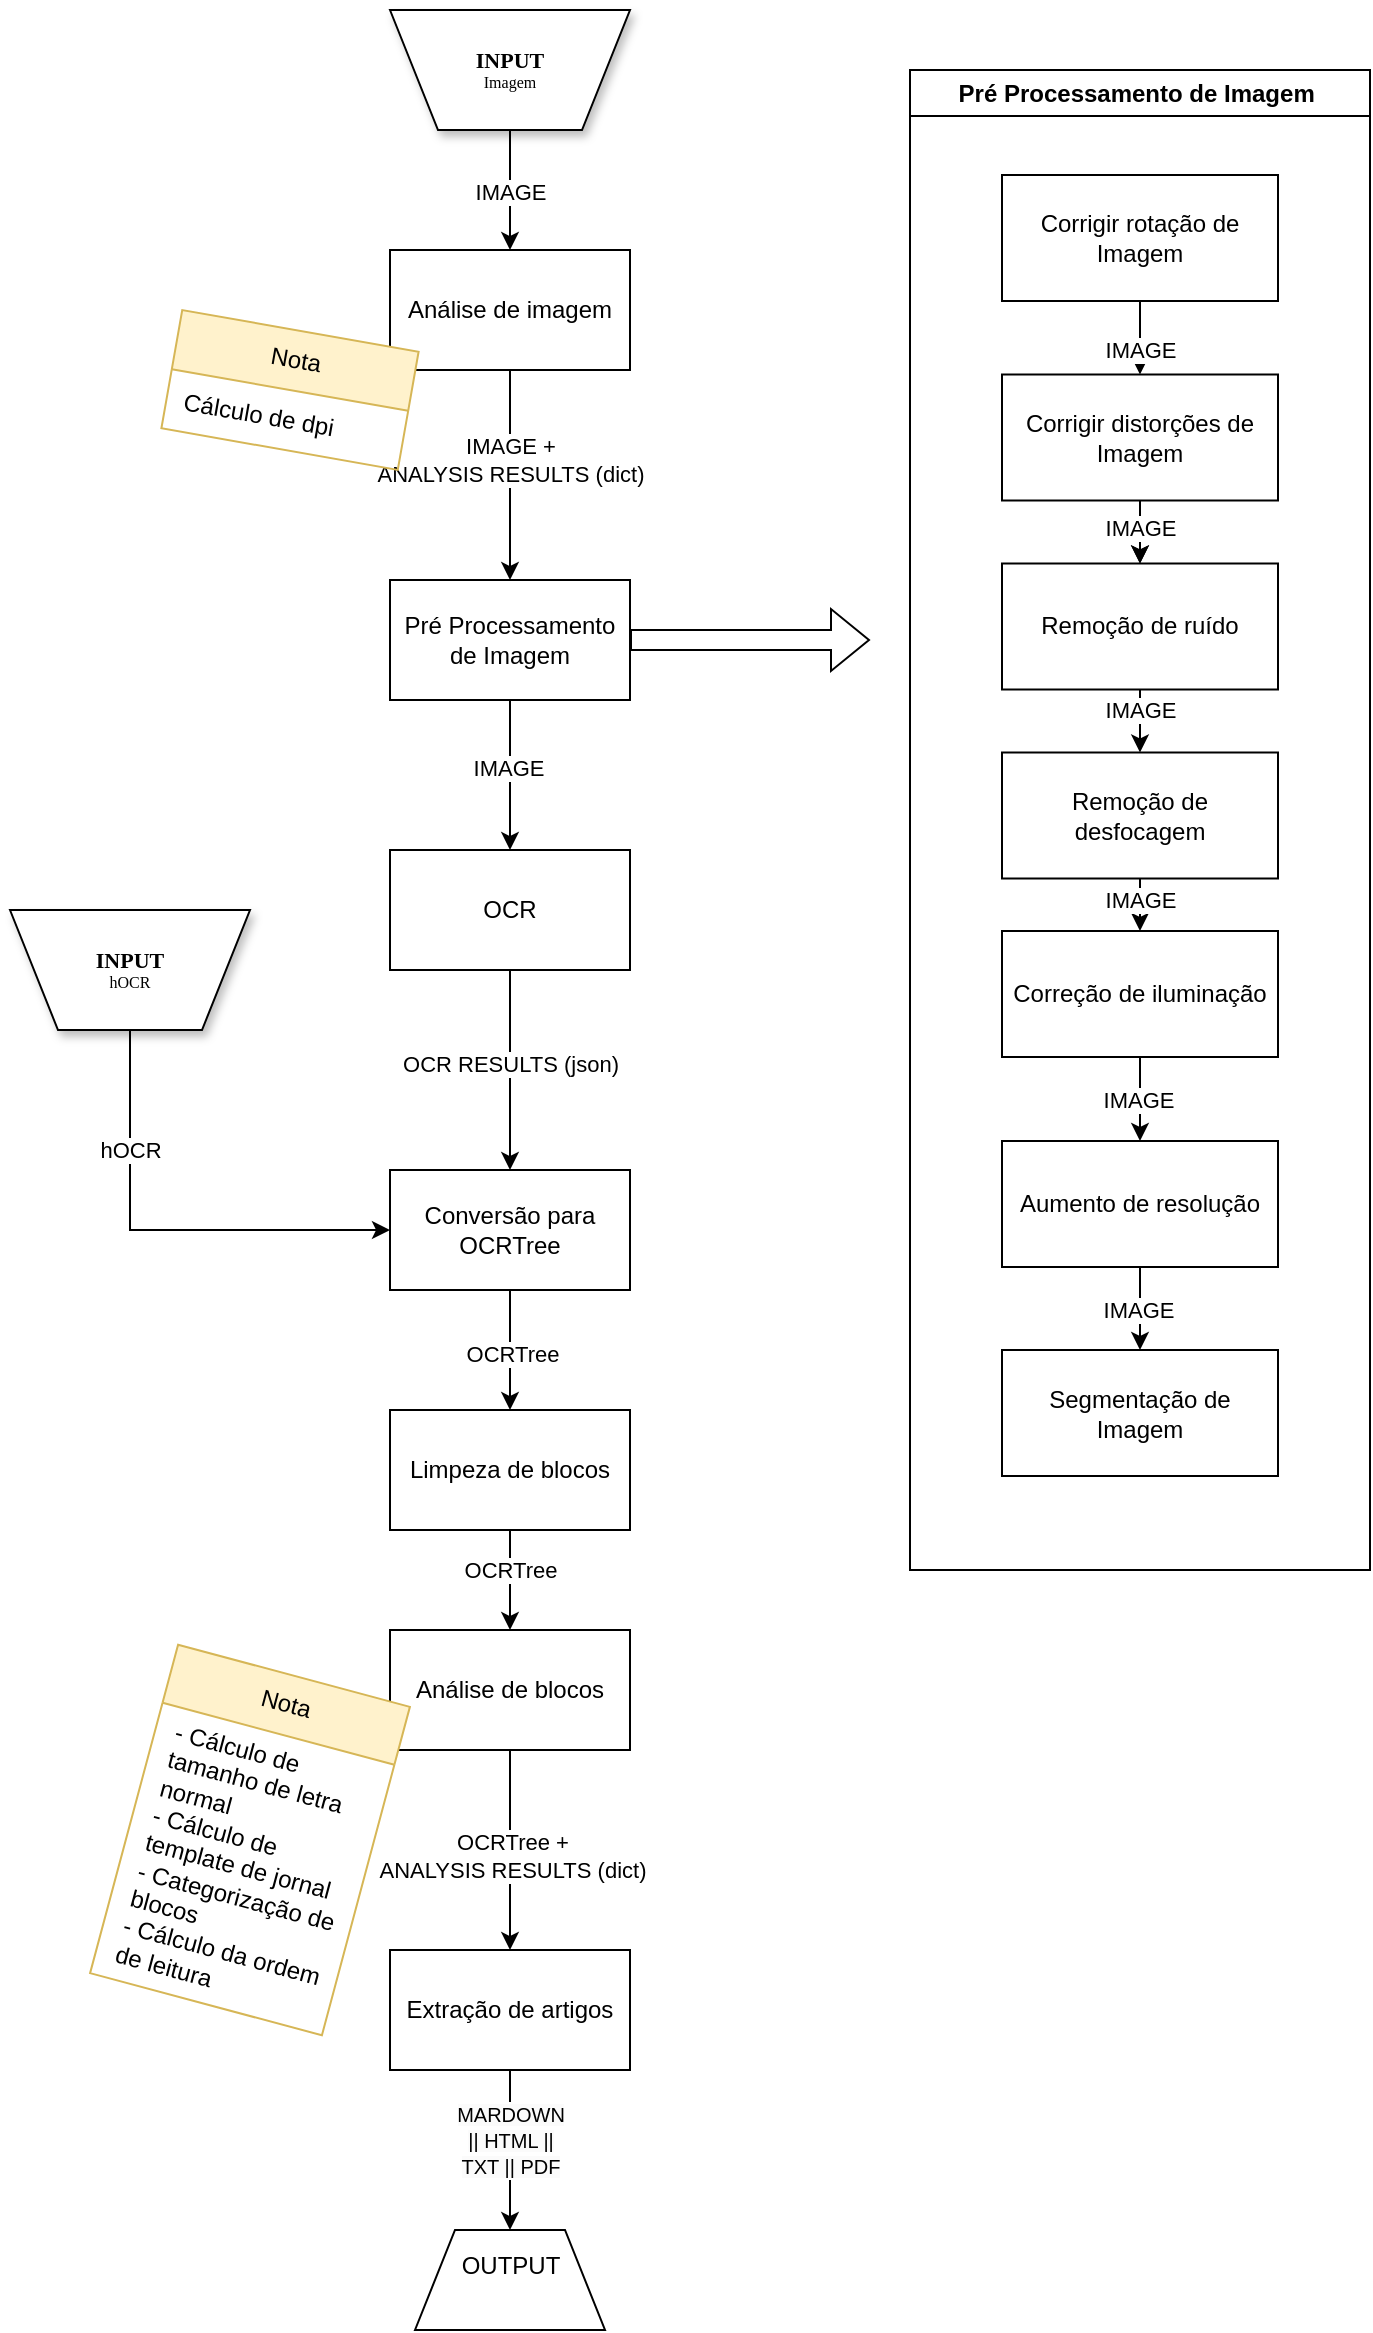 <mxfile version="24.0.4" type="device">
  <diagram name="Page-1" id="edf60f1a-56cd-e834-aa8a-f176f3a09ee4">
    <mxGraphModel dx="1430" dy="831" grid="1" gridSize="10" guides="1" tooltips="1" connect="1" arrows="1" fold="1" page="1" pageScale="1" pageWidth="1100" pageHeight="850" background="none" math="0" shadow="0">
      <root>
        <mxCell id="0" />
        <mxCell id="1" parent="0" />
        <mxCell id="BPykhyKWrWKBnjgojFdi-4" value="" style="edgeStyle=orthogonalEdgeStyle;rounded=0;orthogonalLoop=1;jettySize=auto;html=1;" edge="1" parent="1" source="60e70716793133e9-2" target="BPykhyKWrWKBnjgojFdi-2">
          <mxGeometry relative="1" as="geometry" />
        </mxCell>
        <mxCell id="BPykhyKWrWKBnjgojFdi-5" value="IMAGE" style="edgeLabel;html=1;align=center;verticalAlign=middle;resizable=0;points=[];" vertex="1" connectable="0" parent="BPykhyKWrWKBnjgojFdi-4">
          <mxGeometry x="0.009" y="-2" relative="1" as="geometry">
            <mxPoint x="2" as="offset" />
          </mxGeometry>
        </mxCell>
        <mxCell id="60e70716793133e9-2" value="&lt;b&gt;&lt;font style=&quot;font-size: 11px;&quot;&gt;INPUT&lt;/font&gt;&lt;/b&gt;&lt;div&gt;Imagem&lt;/div&gt;" style="shape=trapezoid;whiteSpace=wrap;html=1;rounded=0;shadow=1;labelBackgroundColor=none;strokeWidth=1;fontFamily=Verdana;fontSize=8;align=center;flipV=1;" parent="1" vertex="1">
          <mxGeometry x="220" y="110" width="120" height="60" as="geometry" />
        </mxCell>
        <mxCell id="BPykhyKWrWKBnjgojFdi-9" style="edgeStyle=orthogonalEdgeStyle;rounded=0;orthogonalLoop=1;jettySize=auto;html=1;" edge="1" parent="1" source="BPykhyKWrWKBnjgojFdi-1" target="BPykhyKWrWKBnjgojFdi-8">
          <mxGeometry relative="1" as="geometry" />
        </mxCell>
        <mxCell id="BPykhyKWrWKBnjgojFdi-10" value="IMAGE" style="edgeLabel;html=1;align=center;verticalAlign=middle;resizable=0;points=[];" vertex="1" connectable="0" parent="BPykhyKWrWKBnjgojFdi-9">
          <mxGeometry x="-0.111" y="-1" relative="1" as="geometry">
            <mxPoint as="offset" />
          </mxGeometry>
        </mxCell>
        <mxCell id="BPykhyKWrWKBnjgojFdi-1" value="Pré Processamento de Imagem" style="rounded=0;whiteSpace=wrap;html=1;" vertex="1" parent="1">
          <mxGeometry x="220" y="395" width="120" height="60" as="geometry" />
        </mxCell>
        <mxCell id="BPykhyKWrWKBnjgojFdi-6" style="edgeStyle=orthogonalEdgeStyle;rounded=0;orthogonalLoop=1;jettySize=auto;html=1;" edge="1" parent="1" source="BPykhyKWrWKBnjgojFdi-2" target="BPykhyKWrWKBnjgojFdi-1">
          <mxGeometry relative="1" as="geometry" />
        </mxCell>
        <mxCell id="BPykhyKWrWKBnjgojFdi-7" value="IMAGE +&lt;div&gt;ANALYSIS RESULTS (dict)&lt;/div&gt;" style="edgeLabel;html=1;align=center;verticalAlign=middle;resizable=0;points=[];" vertex="1" connectable="0" parent="BPykhyKWrWKBnjgojFdi-6">
          <mxGeometry x="-0.152" relative="1" as="geometry">
            <mxPoint as="offset" />
          </mxGeometry>
        </mxCell>
        <mxCell id="BPykhyKWrWKBnjgojFdi-2" value="Análise de imagem" style="rounded=0;whiteSpace=wrap;html=1;" vertex="1" parent="1">
          <mxGeometry x="220" y="230" width="120" height="60" as="geometry" />
        </mxCell>
        <mxCell id="BPykhyKWrWKBnjgojFdi-13" value="" style="edgeStyle=orthogonalEdgeStyle;rounded=0;orthogonalLoop=1;jettySize=auto;html=1;" edge="1" parent="1" source="BPykhyKWrWKBnjgojFdi-8" target="BPykhyKWrWKBnjgojFdi-12">
          <mxGeometry relative="1" as="geometry" />
        </mxCell>
        <mxCell id="BPykhyKWrWKBnjgojFdi-14" value="OCR RESULTS (json)" style="edgeLabel;html=1;align=center;verticalAlign=middle;resizable=0;points=[];" vertex="1" connectable="0" parent="BPykhyKWrWKBnjgojFdi-13">
          <mxGeometry x="-0.056" relative="1" as="geometry">
            <mxPoint as="offset" />
          </mxGeometry>
        </mxCell>
        <mxCell id="BPykhyKWrWKBnjgojFdi-8" value="OCR" style="rounded=0;whiteSpace=wrap;html=1;" vertex="1" parent="1">
          <mxGeometry x="220" y="530" width="120" height="60" as="geometry" />
        </mxCell>
        <mxCell id="BPykhyKWrWKBnjgojFdi-15" style="edgeStyle=orthogonalEdgeStyle;rounded=0;orthogonalLoop=1;jettySize=auto;html=1;entryX=0;entryY=0.5;entryDx=0;entryDy=0;" edge="1" parent="1" source="BPykhyKWrWKBnjgojFdi-11" target="BPykhyKWrWKBnjgojFdi-12">
          <mxGeometry relative="1" as="geometry">
            <Array as="points">
              <mxPoint x="90" y="720" />
            </Array>
          </mxGeometry>
        </mxCell>
        <mxCell id="BPykhyKWrWKBnjgojFdi-16" value="hOCR" style="edgeLabel;html=1;align=center;verticalAlign=middle;resizable=0;points=[];" vertex="1" connectable="0" parent="BPykhyKWrWKBnjgojFdi-15">
          <mxGeometry x="-0.117" y="-2" relative="1" as="geometry">
            <mxPoint x="-2" y="-42" as="offset" />
          </mxGeometry>
        </mxCell>
        <mxCell id="BPykhyKWrWKBnjgojFdi-11" value="&lt;b&gt;&lt;font style=&quot;font-size: 11px;&quot;&gt;INPUT&lt;/font&gt;&lt;/b&gt;&lt;div&gt;hOCR&lt;/div&gt;" style="shape=trapezoid;whiteSpace=wrap;html=1;rounded=0;shadow=1;labelBackgroundColor=none;strokeWidth=1;fontFamily=Verdana;fontSize=8;align=center;flipV=1;" vertex="1" parent="1">
          <mxGeometry x="30" y="560" width="120" height="60" as="geometry" />
        </mxCell>
        <mxCell id="BPykhyKWrWKBnjgojFdi-46" style="edgeStyle=orthogonalEdgeStyle;rounded=0;orthogonalLoop=1;jettySize=auto;html=1;" edge="1" parent="1" source="BPykhyKWrWKBnjgojFdi-12" target="BPykhyKWrWKBnjgojFdi-45">
          <mxGeometry relative="1" as="geometry" />
        </mxCell>
        <mxCell id="BPykhyKWrWKBnjgojFdi-47" value="OCRTree" style="edgeLabel;html=1;align=center;verticalAlign=middle;resizable=0;points=[];" vertex="1" connectable="0" parent="BPykhyKWrWKBnjgojFdi-46">
          <mxGeometry x="0.053" y="1" relative="1" as="geometry">
            <mxPoint as="offset" />
          </mxGeometry>
        </mxCell>
        <mxCell id="BPykhyKWrWKBnjgojFdi-12" value="Conversão para OCRTree" style="rounded=0;whiteSpace=wrap;html=1;" vertex="1" parent="1">
          <mxGeometry x="220" y="690" width="120" height="60" as="geometry" />
        </mxCell>
        <mxCell id="BPykhyKWrWKBnjgojFdi-19" value="" style="shape=flexArrow;endArrow=classic;html=1;rounded=0;exitX=1;exitY=0.5;exitDx=0;exitDy=0;" edge="1" parent="1" source="BPykhyKWrWKBnjgojFdi-1">
          <mxGeometry width="50" height="50" relative="1" as="geometry">
            <mxPoint x="400" y="480" as="sourcePoint" />
            <mxPoint x="460" y="425" as="targetPoint" />
          </mxGeometry>
        </mxCell>
        <mxCell id="BPykhyKWrWKBnjgojFdi-34" value="Nota" style="swimlane;fontStyle=0;childLayout=stackLayout;horizontal=1;startSize=30;horizontalStack=0;resizeParent=1;resizeParentMax=0;resizeLast=0;collapsible=1;marginBottom=0;whiteSpace=wrap;html=1;fillColor=#fff2cc;strokeColor=#d6b656;labelBackgroundColor=none;rotation=10;" vertex="1" parent="1">
          <mxGeometry x="110" y="270" width="120" height="60" as="geometry" />
        </mxCell>
        <mxCell id="BPykhyKWrWKBnjgojFdi-35" value="Cálculo de dpi" style="text;strokeColor=none;fillColor=none;align=left;verticalAlign=middle;spacingLeft=4;spacingRight=4;overflow=hidden;points=[[0,0.5],[1,0.5]];portConstraint=eastwest;rotatable=0;whiteSpace=wrap;html=1;rotation=10;" vertex="1" parent="BPykhyKWrWKBnjgojFdi-34">
          <mxGeometry y="30" width="120" height="30" as="geometry" />
        </mxCell>
        <mxCell id="BPykhyKWrWKBnjgojFdi-44" value="" style="group" vertex="1" connectable="0" parent="1">
          <mxGeometry x="480" y="140" width="230" height="750" as="geometry" />
        </mxCell>
        <mxCell id="BPykhyKWrWKBnjgojFdi-24" value="" style="edgeStyle=orthogonalEdgeStyle;rounded=0;orthogonalLoop=1;jettySize=auto;html=1;entryX=0.5;entryY=0;entryDx=0;entryDy=0;movable=1;resizable=1;rotatable=1;deletable=1;editable=1;locked=0;connectable=1;" edge="1" parent="BPykhyKWrWKBnjgojFdi-44" source="BPykhyKWrWKBnjgojFdi-20" target="BPykhyKWrWKBnjgojFdi-21">
          <mxGeometry relative="1" as="geometry" />
        </mxCell>
        <mxCell id="BPykhyKWrWKBnjgojFdi-27" value="IMAGE" style="edgeLabel;html=1;align=center;verticalAlign=middle;resizable=1;points=[];movable=1;rotatable=1;deletable=1;editable=1;locked=0;connectable=1;" vertex="1" connectable="0" parent="BPykhyKWrWKBnjgojFdi-24">
          <mxGeometry x="0.422" relative="1" as="geometry">
            <mxPoint as="offset" />
          </mxGeometry>
        </mxCell>
        <mxCell id="BPykhyKWrWKBnjgojFdi-25" style="edgeStyle=orthogonalEdgeStyle;rounded=0;orthogonalLoop=1;jettySize=auto;html=1;entryX=0.5;entryY=0;entryDx=0;entryDy=0;movable=1;resizable=1;rotatable=1;deletable=1;editable=1;locked=0;connectable=1;" edge="1" parent="BPykhyKWrWKBnjgojFdi-44" source="BPykhyKWrWKBnjgojFdi-21" target="BPykhyKWrWKBnjgojFdi-22">
          <mxGeometry relative="1" as="geometry" />
        </mxCell>
        <mxCell id="BPykhyKWrWKBnjgojFdi-28" value="" style="edgeStyle=orthogonalEdgeStyle;rounded=0;orthogonalLoop=1;jettySize=auto;html=1;movable=1;resizable=1;rotatable=1;deletable=1;editable=1;locked=0;connectable=1;" edge="1" parent="BPykhyKWrWKBnjgojFdi-44" source="BPykhyKWrWKBnjgojFdi-21" target="BPykhyKWrWKBnjgojFdi-22">
          <mxGeometry relative="1" as="geometry" />
        </mxCell>
        <mxCell id="BPykhyKWrWKBnjgojFdi-29" value="IMAGE" style="edgeLabel;html=1;align=center;verticalAlign=middle;resizable=1;points=[];movable=1;rotatable=1;deletable=1;editable=1;locked=0;connectable=1;" vertex="1" connectable="0" parent="BPykhyKWrWKBnjgojFdi-28">
          <mxGeometry x="0.107" relative="1" as="geometry">
            <mxPoint as="offset" />
          </mxGeometry>
        </mxCell>
        <mxCell id="BPykhyKWrWKBnjgojFdi-21" value="Corrigir distorções de Imagem" style="rounded=0;whiteSpace=wrap;html=1;movable=1;resizable=1;rotatable=1;deletable=1;editable=1;locked=0;connectable=1;" vertex="1" parent="BPykhyKWrWKBnjgojFdi-44">
          <mxGeometry x="46" y="152.25" width="138" height="63" as="geometry" />
        </mxCell>
        <mxCell id="BPykhyKWrWKBnjgojFdi-26" style="edgeStyle=orthogonalEdgeStyle;rounded=0;orthogonalLoop=1;jettySize=auto;html=1;entryX=0.5;entryY=0;entryDx=0;entryDy=0;movable=1;resizable=1;rotatable=1;deletable=1;editable=1;locked=0;connectable=1;" edge="1" parent="BPykhyKWrWKBnjgojFdi-44" source="BPykhyKWrWKBnjgojFdi-22" target="BPykhyKWrWKBnjgojFdi-23">
          <mxGeometry relative="1" as="geometry" />
        </mxCell>
        <mxCell id="BPykhyKWrWKBnjgojFdi-30" value="IMAGE" style="edgeLabel;html=1;align=center;verticalAlign=middle;resizable=1;points=[];movable=1;rotatable=1;deletable=1;editable=1;locked=0;connectable=1;" vertex="1" connectable="0" parent="BPykhyKWrWKBnjgojFdi-26">
          <mxGeometry x="-0.711" y="-1" relative="1" as="geometry">
            <mxPoint x="1" y="3" as="offset" />
          </mxGeometry>
        </mxCell>
        <mxCell id="BPykhyKWrWKBnjgojFdi-22" value="Remoção de ruído" style="rounded=0;whiteSpace=wrap;html=1;movable=1;resizable=1;rotatable=1;deletable=1;editable=1;locked=0;connectable=1;" vertex="1" parent="BPykhyKWrWKBnjgojFdi-44">
          <mxGeometry x="46" y="246.75" width="138" height="63" as="geometry" />
        </mxCell>
        <mxCell id="BPykhyKWrWKBnjgojFdi-39" style="edgeStyle=orthogonalEdgeStyle;rounded=0;orthogonalLoop=1;jettySize=auto;html=1;movable=1;resizable=1;rotatable=1;deletable=1;editable=1;locked=0;connectable=1;" edge="1" parent="BPykhyKWrWKBnjgojFdi-44" source="BPykhyKWrWKBnjgojFdi-23" target="BPykhyKWrWKBnjgojFdi-38">
          <mxGeometry relative="1" as="geometry" />
        </mxCell>
        <mxCell id="BPykhyKWrWKBnjgojFdi-40" value="IMAGE" style="edgeLabel;html=1;align=center;verticalAlign=middle;resizable=1;points=[];movable=1;rotatable=1;deletable=1;editable=1;locked=0;connectable=1;" vertex="1" connectable="0" parent="BPykhyKWrWKBnjgojFdi-39">
          <mxGeometry x="0.273" relative="1" as="geometry">
            <mxPoint y="4" as="offset" />
          </mxGeometry>
        </mxCell>
        <mxCell id="BPykhyKWrWKBnjgojFdi-23" value="Remoção de desfocagem" style="rounded=0;whiteSpace=wrap;html=1;movable=1;resizable=1;rotatable=1;deletable=1;editable=1;locked=0;connectable=1;" vertex="1" parent="BPykhyKWrWKBnjgojFdi-44">
          <mxGeometry x="46" y="341.25" width="138" height="63" as="geometry" />
        </mxCell>
        <mxCell id="BPykhyKWrWKBnjgojFdi-33" value="Pré Processamento de Imagem&amp;nbsp;" style="swimlane;whiteSpace=wrap;html=1;movable=1;resizable=1;rotatable=1;deletable=1;editable=1;locked=0;connectable=1;" vertex="1" parent="BPykhyKWrWKBnjgojFdi-44">
          <mxGeometry width="230" height="750" as="geometry" />
        </mxCell>
        <mxCell id="BPykhyKWrWKBnjgojFdi-58" style="edgeStyle=orthogonalEdgeStyle;rounded=0;orthogonalLoop=1;jettySize=auto;html=1;entryX=0.5;entryY=0;entryDx=0;entryDy=0;" edge="1" parent="BPykhyKWrWKBnjgojFdi-33" source="BPykhyKWrWKBnjgojFdi-38" target="BPykhyKWrWKBnjgojFdi-41">
          <mxGeometry relative="1" as="geometry" />
        </mxCell>
        <mxCell id="BPykhyKWrWKBnjgojFdi-59" value="IMAGE" style="edgeLabel;html=1;align=center;verticalAlign=middle;resizable=0;points=[];" vertex="1" connectable="0" parent="BPykhyKWrWKBnjgojFdi-58">
          <mxGeometry x="0.026" y="-1" relative="1" as="geometry">
            <mxPoint as="offset" />
          </mxGeometry>
        </mxCell>
        <mxCell id="BPykhyKWrWKBnjgojFdi-38" value="Correção de iluminação" style="rounded=0;whiteSpace=wrap;html=1;movable=1;resizable=1;rotatable=1;deletable=1;editable=1;locked=0;connectable=1;" vertex="1" parent="BPykhyKWrWKBnjgojFdi-33">
          <mxGeometry x="46" y="430.5" width="138" height="63" as="geometry" />
        </mxCell>
        <mxCell id="BPykhyKWrWKBnjgojFdi-64" style="edgeStyle=orthogonalEdgeStyle;rounded=0;orthogonalLoop=1;jettySize=auto;html=1;" edge="1" parent="BPykhyKWrWKBnjgojFdi-33" source="BPykhyKWrWKBnjgojFdi-41" target="BPykhyKWrWKBnjgojFdi-63">
          <mxGeometry relative="1" as="geometry" />
        </mxCell>
        <mxCell id="BPykhyKWrWKBnjgojFdi-65" value="IMAGE" style="edgeLabel;html=1;align=center;verticalAlign=middle;resizable=0;points=[];" vertex="1" connectable="0" parent="BPykhyKWrWKBnjgojFdi-64">
          <mxGeometry x="0.02" y="-1" relative="1" as="geometry">
            <mxPoint as="offset" />
          </mxGeometry>
        </mxCell>
        <mxCell id="BPykhyKWrWKBnjgojFdi-41" value="Aumento de resolução" style="rounded=0;whiteSpace=wrap;html=1;movable=1;resizable=1;rotatable=1;deletable=1;editable=1;locked=0;connectable=1;" vertex="1" parent="BPykhyKWrWKBnjgojFdi-33">
          <mxGeometry x="46" y="535.5" width="138" height="63" as="geometry" />
        </mxCell>
        <mxCell id="BPykhyKWrWKBnjgojFdi-20" value="Corrigir rotação de Imagem" style="rounded=0;whiteSpace=wrap;html=1;movable=1;resizable=1;rotatable=1;deletable=1;editable=1;locked=0;connectable=1;" vertex="1" parent="BPykhyKWrWKBnjgojFdi-33">
          <mxGeometry x="46" y="52.5" width="138" height="63" as="geometry" />
        </mxCell>
        <mxCell id="BPykhyKWrWKBnjgojFdi-63" value="Segmentação de Imagem" style="rounded=0;whiteSpace=wrap;html=1;movable=1;resizable=1;rotatable=1;deletable=1;editable=1;locked=0;connectable=1;" vertex="1" parent="BPykhyKWrWKBnjgojFdi-33">
          <mxGeometry x="46" y="640" width="138" height="63" as="geometry" />
        </mxCell>
        <mxCell id="BPykhyKWrWKBnjgojFdi-50" style="edgeStyle=orthogonalEdgeStyle;rounded=0;orthogonalLoop=1;jettySize=auto;html=1;" edge="1" parent="1" source="BPykhyKWrWKBnjgojFdi-45" target="BPykhyKWrWKBnjgojFdi-49">
          <mxGeometry relative="1" as="geometry" />
        </mxCell>
        <mxCell id="BPykhyKWrWKBnjgojFdi-51" value="OCRTree" style="edgeLabel;html=1;align=center;verticalAlign=middle;resizable=0;points=[];" vertex="1" connectable="0" parent="BPykhyKWrWKBnjgojFdi-50">
          <mxGeometry x="-0.208" y="-2" relative="1" as="geometry">
            <mxPoint x="2" as="offset" />
          </mxGeometry>
        </mxCell>
        <mxCell id="BPykhyKWrWKBnjgojFdi-45" value="Limpeza de blocos" style="rounded=0;whiteSpace=wrap;html=1;" vertex="1" parent="1">
          <mxGeometry x="220" y="810" width="120" height="60" as="geometry" />
        </mxCell>
        <mxCell id="BPykhyKWrWKBnjgojFdi-48" value="OUTPUT&lt;div&gt;&lt;br&gt;&lt;/div&gt;" style="shape=trapezoid;perimeter=trapezoidPerimeter;whiteSpace=wrap;html=1;fixedSize=1;autosize=1;" vertex="1" parent="1">
          <mxGeometry x="232.5" y="1220" width="95" height="50" as="geometry" />
        </mxCell>
        <mxCell id="BPykhyKWrWKBnjgojFdi-56" style="edgeStyle=orthogonalEdgeStyle;rounded=0;orthogonalLoop=1;jettySize=auto;html=1;" edge="1" parent="1" source="BPykhyKWrWKBnjgojFdi-49" target="BPykhyKWrWKBnjgojFdi-55">
          <mxGeometry relative="1" as="geometry" />
        </mxCell>
        <mxCell id="BPykhyKWrWKBnjgojFdi-57" value="OCRTree +&lt;div&gt;ANALYSIS RESULTS (dict)&lt;/div&gt;" style="edgeLabel;html=1;align=center;verticalAlign=middle;resizable=0;points=[];" vertex="1" connectable="0" parent="BPykhyKWrWKBnjgojFdi-56">
          <mxGeometry x="0.062" y="1" relative="1" as="geometry">
            <mxPoint as="offset" />
          </mxGeometry>
        </mxCell>
        <mxCell id="BPykhyKWrWKBnjgojFdi-49" value="Análise de blocos" style="rounded=0;whiteSpace=wrap;html=1;" vertex="1" parent="1">
          <mxGeometry x="220" y="920" width="120" height="60" as="geometry" />
        </mxCell>
        <mxCell id="BPykhyKWrWKBnjgojFdi-52" value="Nota" style="swimlane;fontStyle=0;childLayout=stackLayout;horizontal=1;startSize=30;horizontalStack=0;resizeParent=1;resizeParentMax=0;resizeLast=0;collapsible=1;marginBottom=0;whiteSpace=wrap;html=1;fillColor=#fff2cc;strokeColor=#d6b656;labelBackgroundColor=none;enumerate=0;comic=0;rotation=15;" vertex="1" parent="1">
          <mxGeometry x="90" y="940" width="120" height="170" as="geometry" />
        </mxCell>
        <mxCell id="BPykhyKWrWKBnjgojFdi-53" value="- Cálculo de tamanho de letra normal&lt;div&gt;- Cálculo de template de jornal&lt;/div&gt;&lt;div&gt;- Categorização de blocos&lt;/div&gt;&lt;div&gt;- Cálculo da ordem de leitura&lt;/div&gt;" style="text;strokeColor=none;fillColor=none;align=left;verticalAlign=middle;spacingLeft=4;spacingRight=4;overflow=hidden;points=[[0,0.5],[1,0.5]];portConstraint=eastwest;rotatable=0;whiteSpace=wrap;html=1;noLabel=0;snapToPoint=0;part=0;rotation=15;" vertex="1" parent="BPykhyKWrWKBnjgojFdi-52">
          <mxGeometry y="30" width="120" height="140" as="geometry" />
        </mxCell>
        <mxCell id="BPykhyKWrWKBnjgojFdi-61" style="edgeStyle=orthogonalEdgeStyle;rounded=0;orthogonalLoop=1;jettySize=auto;html=1;" edge="1" parent="1" source="BPykhyKWrWKBnjgojFdi-55" target="BPykhyKWrWKBnjgojFdi-48">
          <mxGeometry relative="1" as="geometry" />
        </mxCell>
        <mxCell id="BPykhyKWrWKBnjgojFdi-62" value="&lt;span style=&quot;font-size: 10px; text-wrap: wrap; background-color: rgb(251, 251, 251);&quot;&gt;MARDOWN || HTML || TXT || PDF&lt;/span&gt;" style="edgeLabel;html=1;align=center;verticalAlign=middle;resizable=1;points=[];resizeWidth=1;resizeHeight=1;autosize=1;" vertex="1" connectable="0" parent="BPykhyKWrWKBnjgojFdi-61">
          <mxGeometry x="-0.361" width="180" height="30" relative="1" as="geometry">
            <mxPoint x="-90" y="-6" as="offset" />
          </mxGeometry>
        </mxCell>
        <mxCell id="BPykhyKWrWKBnjgojFdi-55" value="Extração de artigos" style="rounded=0;whiteSpace=wrap;html=1;" vertex="1" parent="1">
          <mxGeometry x="220" y="1080" width="120" height="60" as="geometry" />
        </mxCell>
      </root>
    </mxGraphModel>
  </diagram>
</mxfile>
